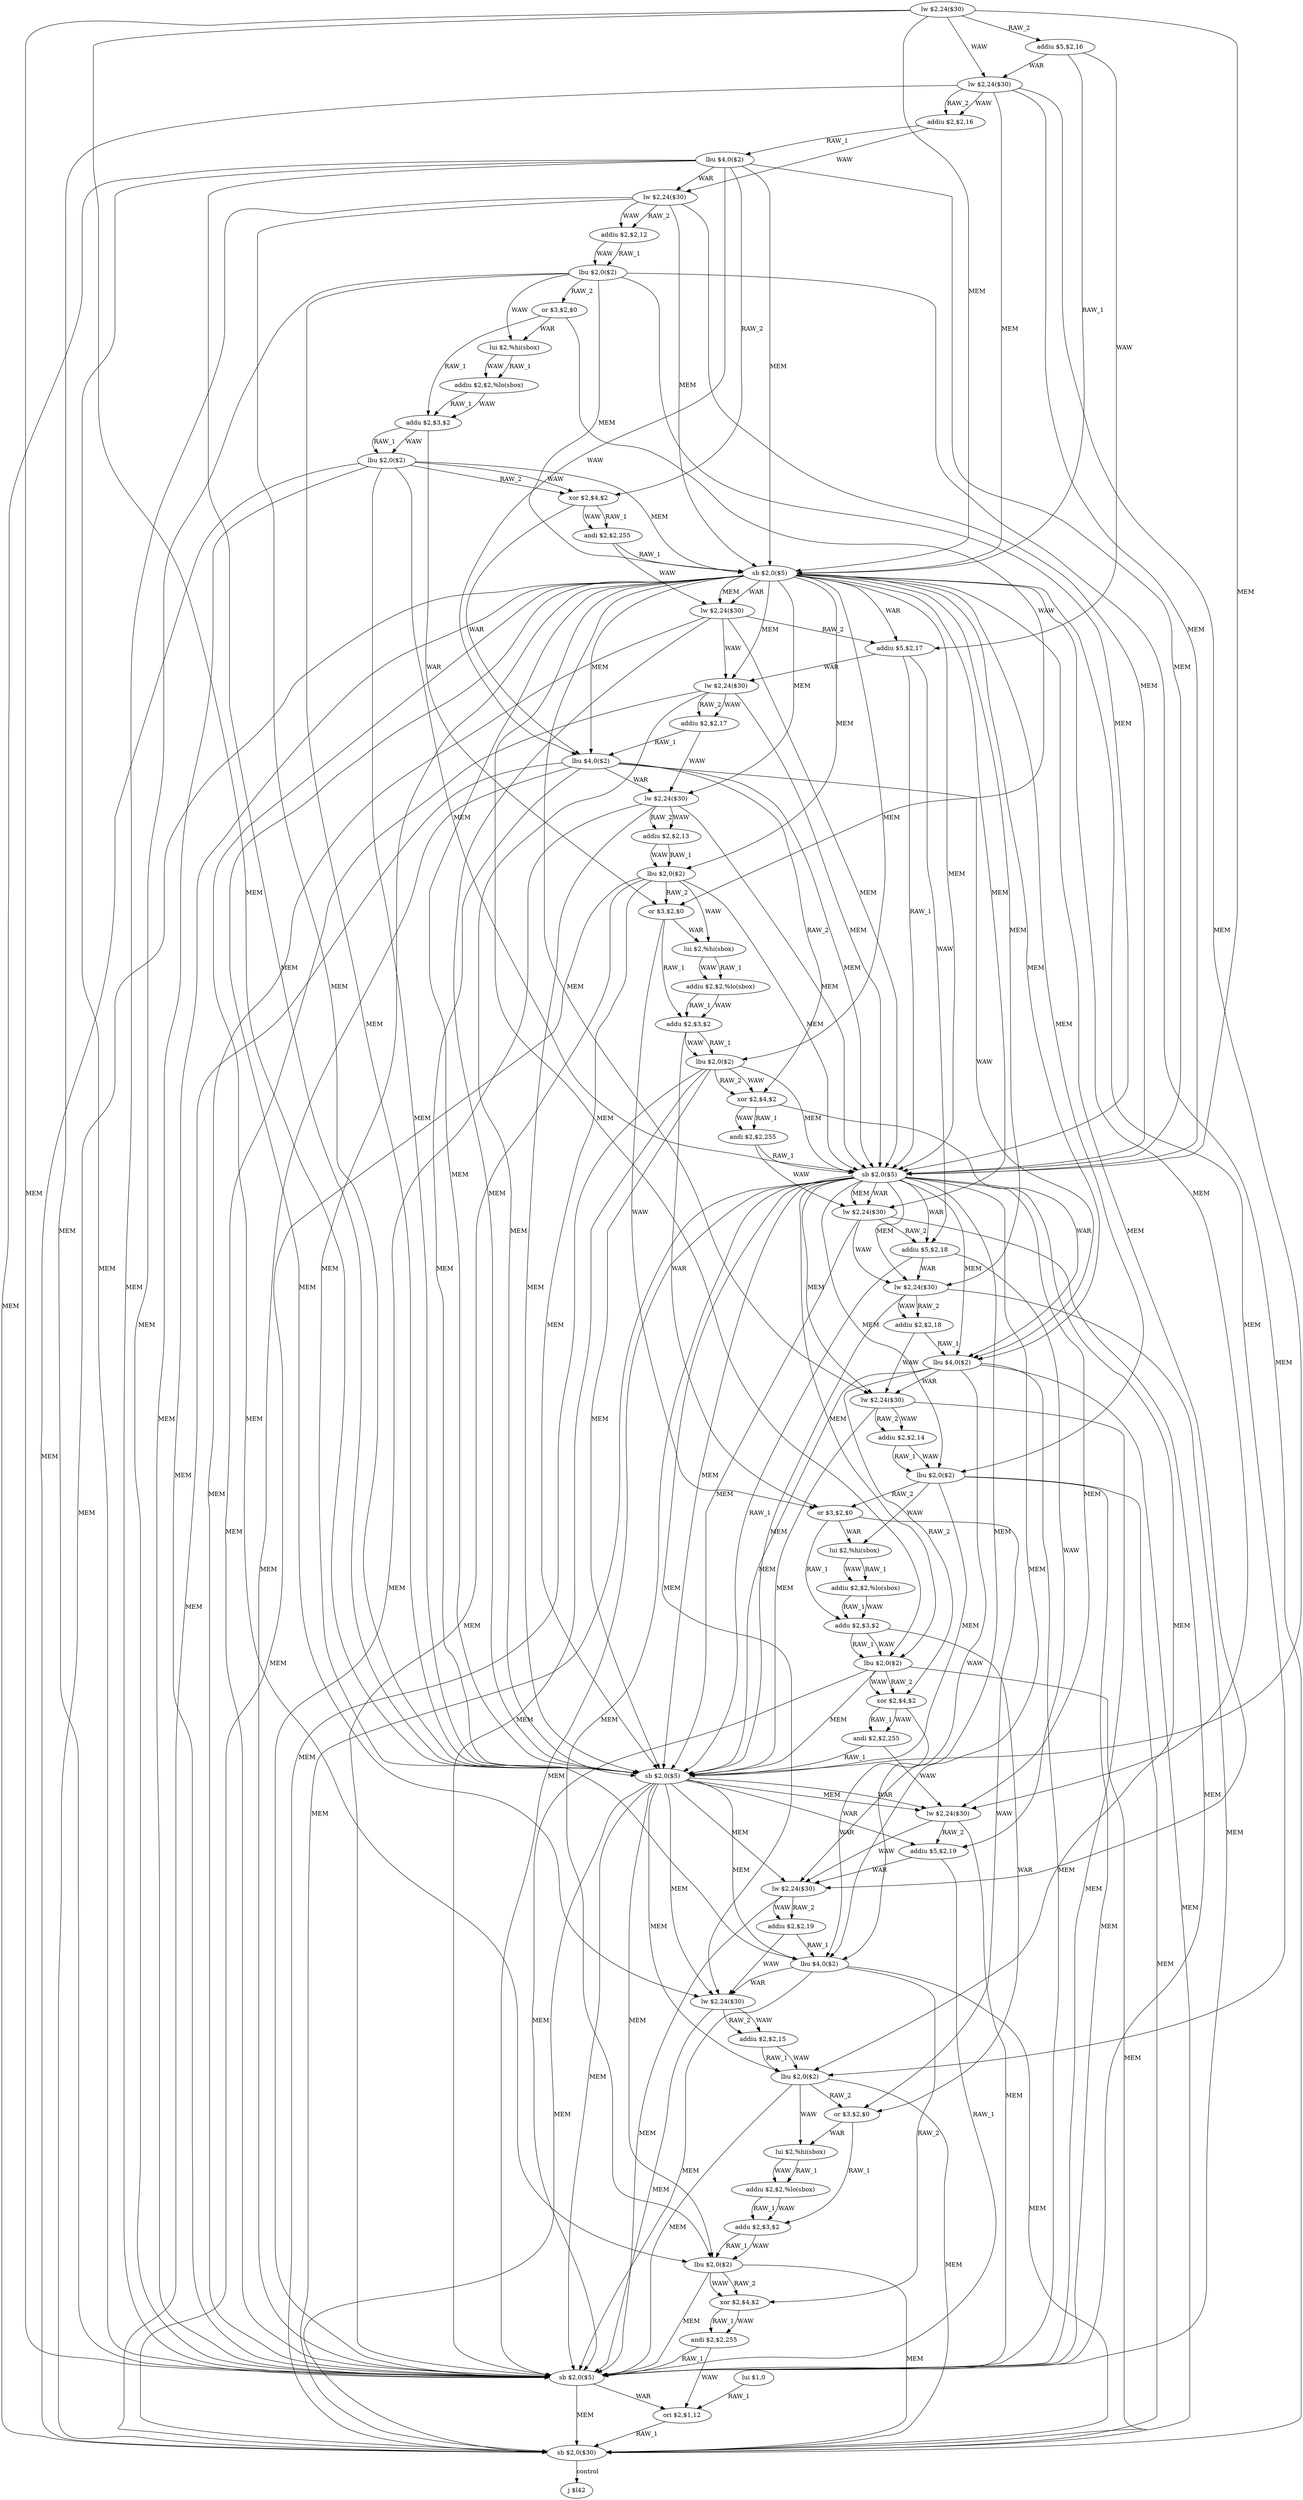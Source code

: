 digraph G1 {
node [shape = ellipse];
i0 [label = "lw $2,24($30)"] ;
i0 ->  i1 [label= "RAW_2"];
i0 ->  i2 [label= "WAW"];
i0 ->  i15 [label= "MEM"];
i0 ->  i31 [label= "MEM"];
i0 ->  i47 [label= "MEM"];
i0 ->  i63 [label= "MEM"];
i1 [label = "addiu $5,$2,16"] ;
i1 ->  i2 [label= "WAR"];
i1 ->  i15 [label= "RAW_1"];
i1 ->  i17 [label= "WAW"];
i2 [label = "lw $2,24($30)"] ;
i2 ->  i3 [label= "RAW_2"];
i2 ->  i3 [label= "WAW"];
i2 ->  i15 [label= "MEM"];
i2 ->  i31 [label= "MEM"];
i2 ->  i47 [label= "MEM"];
i2 ->  i63 [label= "MEM"];
i3 [label = "addiu $2,$2,16"] ;
i3 ->  i4 [label= "RAW_1"];
i3 ->  i5 [label= "WAW"];
i4 [label = "lbu $4,0($2)"] ;
i4 ->  i5 [label= "WAR"];
i4 ->  i13 [label= "RAW_2"];
i4 ->  i15 [label= "MEM"];
i4 ->  i20 [label= "WAW"];
i4 ->  i31 [label= "MEM"];
i4 ->  i47 [label= "MEM"];
i4 ->  i63 [label= "MEM"];
i4 ->  i66 [label= "MEM"];
i5 [label = "lw $2,24($30)"] ;
i5 ->  i6 [label= "RAW_2"];
i5 ->  i6 [label= "WAW"];
i5 ->  i15 [label= "MEM"];
i5 ->  i31 [label= "MEM"];
i5 ->  i47 [label= "MEM"];
i5 ->  i63 [label= "MEM"];
i6 [label = "addiu $2,$2,12"] ;
i6 ->  i7 [label= "RAW_1"];
i6 ->  i7 [label= "WAW"];
i7 [label = "lbu $2,0($2)"] ;
i7 ->  i8 [label= "RAW_2"];
i7 ->  i9 [label= "WAW"];
i7 ->  i15 [label= "MEM"];
i7 ->  i31 [label= "MEM"];
i7 ->  i47 [label= "MEM"];
i7 ->  i63 [label= "MEM"];
i7 ->  i66 [label= "MEM"];
i8 [label = "or $3,$2,$0"] ;
i8 ->  i9 [label= "WAR"];
i8 ->  i11 [label= "RAW_1"];
i8 ->  i24 [label= "WAW"];
i9 [label = "lui $2,%hi(sbox)"] ;
i9 ->  i10 [label= "RAW_1"];
i9 ->  i10 [label= "WAW"];
i10 [label = "addiu $2,$2,%lo(sbox)"] ;
i10 ->  i11 [label= "RAW_1"];
i10 ->  i11 [label= "WAW"];
i11 [label = "addu $2,$3,$2"] ;
i11 ->  i12 [label= "RAW_1"];
i11 ->  i12 [label= "WAW"];
i11 ->  i24 [label= "WAR"];
i12 [label = "lbu $2,0($2)"] ;
i12 ->  i13 [label= "RAW_2"];
i12 ->  i13 [label= "WAW"];
i12 ->  i15 [label= "MEM"];
i12 ->  i31 [label= "MEM"];
i12 ->  i47 [label= "MEM"];
i12 ->  i63 [label= "MEM"];
i12 ->  i66 [label= "MEM"];
i13 [label = "xor $2,$4,$2"] ;
i13 ->  i14 [label= "RAW_1"];
i13 ->  i14 [label= "WAW"];
i13 ->  i20 [label= "WAR"];
i14 [label = "andi $2,$2,255"] ;
i14 ->  i15 [label= "RAW_1"];
i14 ->  i16 [label= "WAW"];
i15 [label = "sb $2,0($5)"] ;
i15 ->  i16 [label= "WAR"];
i15 ->  i16 [label= "MEM"];
i15 ->  i17 [label= "WAR"];
i15 ->  i18 [label= "MEM"];
i15 ->  i20 [label= "MEM"];
i15 ->  i21 [label= "MEM"];
i15 ->  i23 [label= "MEM"];
i15 ->  i28 [label= "MEM"];
i15 ->  i31 [label= "MEM"];
i15 ->  i32 [label= "MEM"];
i15 ->  i34 [label= "MEM"];
i15 ->  i36 [label= "MEM"];
i15 ->  i37 [label= "MEM"];
i15 ->  i39 [label= "MEM"];
i15 ->  i44 [label= "MEM"];
i15 ->  i47 [label= "MEM"];
i15 ->  i48 [label= "MEM"];
i15 ->  i50 [label= "MEM"];
i15 ->  i52 [label= "MEM"];
i15 ->  i53 [label= "MEM"];
i15 ->  i55 [label= "MEM"];
i15 ->  i60 [label= "MEM"];
i15 ->  i63 [label= "MEM"];
i15 ->  i66 [label= "MEM"];
i16 [label = "lw $2,24($30)"] ;
i16 ->  i17 [label= "RAW_2"];
i16 ->  i18 [label= "WAW"];
i16 ->  i31 [label= "MEM"];
i16 ->  i47 [label= "MEM"];
i16 ->  i63 [label= "MEM"];
i17 [label = "addiu $5,$2,17"] ;
i17 ->  i18 [label= "WAR"];
i17 ->  i31 [label= "RAW_1"];
i17 ->  i33 [label= "WAW"];
i18 [label = "lw $2,24($30)"] ;
i18 ->  i19 [label= "RAW_2"];
i18 ->  i19 [label= "WAW"];
i18 ->  i31 [label= "MEM"];
i18 ->  i47 [label= "MEM"];
i18 ->  i63 [label= "MEM"];
i19 [label = "addiu $2,$2,17"] ;
i19 ->  i20 [label= "RAW_1"];
i19 ->  i21 [label= "WAW"];
i20 [label = "lbu $4,0($2)"] ;
i20 ->  i21 [label= "WAR"];
i20 ->  i29 [label= "RAW_2"];
i20 ->  i31 [label= "MEM"];
i20 ->  i36 [label= "WAW"];
i20 ->  i47 [label= "MEM"];
i20 ->  i63 [label= "MEM"];
i20 ->  i66 [label= "MEM"];
i21 [label = "lw $2,24($30)"] ;
i21 ->  i22 [label= "RAW_2"];
i21 ->  i22 [label= "WAW"];
i21 ->  i31 [label= "MEM"];
i21 ->  i47 [label= "MEM"];
i21 ->  i63 [label= "MEM"];
i22 [label = "addiu $2,$2,13"] ;
i22 ->  i23 [label= "RAW_1"];
i22 ->  i23 [label= "WAW"];
i23 [label = "lbu $2,0($2)"] ;
i23 ->  i24 [label= "RAW_2"];
i23 ->  i25 [label= "WAW"];
i23 ->  i31 [label= "MEM"];
i23 ->  i47 [label= "MEM"];
i23 ->  i63 [label= "MEM"];
i23 ->  i66 [label= "MEM"];
i24 [label = "or $3,$2,$0"] ;
i24 ->  i25 [label= "WAR"];
i24 ->  i27 [label= "RAW_1"];
i24 ->  i40 [label= "WAW"];
i25 [label = "lui $2,%hi(sbox)"] ;
i25 ->  i26 [label= "RAW_1"];
i25 ->  i26 [label= "WAW"];
i26 [label = "addiu $2,$2,%lo(sbox)"] ;
i26 ->  i27 [label= "RAW_1"];
i26 ->  i27 [label= "WAW"];
i27 [label = "addu $2,$3,$2"] ;
i27 ->  i28 [label= "RAW_1"];
i27 ->  i28 [label= "WAW"];
i27 ->  i40 [label= "WAR"];
i28 [label = "lbu $2,0($2)"] ;
i28 ->  i29 [label= "RAW_2"];
i28 ->  i29 [label= "WAW"];
i28 ->  i31 [label= "MEM"];
i28 ->  i47 [label= "MEM"];
i28 ->  i63 [label= "MEM"];
i28 ->  i66 [label= "MEM"];
i29 [label = "xor $2,$4,$2"] ;
i29 ->  i30 [label= "RAW_1"];
i29 ->  i30 [label= "WAW"];
i29 ->  i36 [label= "WAR"];
i30 [label = "andi $2,$2,255"] ;
i30 ->  i31 [label= "RAW_1"];
i30 ->  i32 [label= "WAW"];
i31 [label = "sb $2,0($5)"] ;
i31 ->  i32 [label= "WAR"];
i31 ->  i32 [label= "MEM"];
i31 ->  i33 [label= "WAR"];
i31 ->  i34 [label= "MEM"];
i31 ->  i36 [label= "MEM"];
i31 ->  i37 [label= "MEM"];
i31 ->  i39 [label= "MEM"];
i31 ->  i44 [label= "MEM"];
i31 ->  i47 [label= "MEM"];
i31 ->  i48 [label= "MEM"];
i31 ->  i50 [label= "MEM"];
i31 ->  i52 [label= "MEM"];
i31 ->  i53 [label= "MEM"];
i31 ->  i55 [label= "MEM"];
i31 ->  i60 [label= "MEM"];
i31 ->  i63 [label= "MEM"];
i31 ->  i66 [label= "MEM"];
i32 [label = "lw $2,24($30)"] ;
i32 ->  i33 [label= "RAW_2"];
i32 ->  i34 [label= "WAW"];
i32 ->  i47 [label= "MEM"];
i32 ->  i63 [label= "MEM"];
i33 [label = "addiu $5,$2,18"] ;
i33 ->  i34 [label= "WAR"];
i33 ->  i47 [label= "RAW_1"];
i33 ->  i49 [label= "WAW"];
i34 [label = "lw $2,24($30)"] ;
i34 ->  i35 [label= "RAW_2"];
i34 ->  i35 [label= "WAW"];
i34 ->  i47 [label= "MEM"];
i34 ->  i63 [label= "MEM"];
i35 [label = "addiu $2,$2,18"] ;
i35 ->  i36 [label= "RAW_1"];
i35 ->  i37 [label= "WAW"];
i36 [label = "lbu $4,0($2)"] ;
i36 ->  i37 [label= "WAR"];
i36 ->  i45 [label= "RAW_2"];
i36 ->  i47 [label= "MEM"];
i36 ->  i52 [label= "WAW"];
i36 ->  i63 [label= "MEM"];
i36 ->  i66 [label= "MEM"];
i37 [label = "lw $2,24($30)"] ;
i37 ->  i38 [label= "RAW_2"];
i37 ->  i38 [label= "WAW"];
i37 ->  i47 [label= "MEM"];
i37 ->  i63 [label= "MEM"];
i38 [label = "addiu $2,$2,14"] ;
i38 ->  i39 [label= "RAW_1"];
i38 ->  i39 [label= "WAW"];
i39 [label = "lbu $2,0($2)"] ;
i39 ->  i40 [label= "RAW_2"];
i39 ->  i41 [label= "WAW"];
i39 ->  i47 [label= "MEM"];
i39 ->  i63 [label= "MEM"];
i39 ->  i66 [label= "MEM"];
i40 [label = "or $3,$2,$0"] ;
i40 ->  i41 [label= "WAR"];
i40 ->  i43 [label= "RAW_1"];
i40 ->  i56 [label= "WAW"];
i41 [label = "lui $2,%hi(sbox)"] ;
i41 ->  i42 [label= "RAW_1"];
i41 ->  i42 [label= "WAW"];
i42 [label = "addiu $2,$2,%lo(sbox)"] ;
i42 ->  i43 [label= "RAW_1"];
i42 ->  i43 [label= "WAW"];
i43 [label = "addu $2,$3,$2"] ;
i43 ->  i44 [label= "RAW_1"];
i43 ->  i44 [label= "WAW"];
i43 ->  i56 [label= "WAR"];
i44 [label = "lbu $2,0($2)"] ;
i44 ->  i45 [label= "RAW_2"];
i44 ->  i45 [label= "WAW"];
i44 ->  i47 [label= "MEM"];
i44 ->  i63 [label= "MEM"];
i44 ->  i66 [label= "MEM"];
i45 [label = "xor $2,$4,$2"] ;
i45 ->  i46 [label= "RAW_1"];
i45 ->  i46 [label= "WAW"];
i45 ->  i52 [label= "WAR"];
i46 [label = "andi $2,$2,255"] ;
i46 ->  i47 [label= "RAW_1"];
i46 ->  i48 [label= "WAW"];
i47 [label = "sb $2,0($5)"] ;
i47 ->  i48 [label= "WAR"];
i47 ->  i48 [label= "MEM"];
i47 ->  i49 [label= "WAR"];
i47 ->  i50 [label= "MEM"];
i47 ->  i52 [label= "MEM"];
i47 ->  i53 [label= "MEM"];
i47 ->  i55 [label= "MEM"];
i47 ->  i60 [label= "MEM"];
i47 ->  i63 [label= "MEM"];
i47 ->  i66 [label= "MEM"];
i48 [label = "lw $2,24($30)"] ;
i48 ->  i49 [label= "RAW_2"];
i48 ->  i50 [label= "WAW"];
i48 ->  i63 [label= "MEM"];
i49 [label = "addiu $5,$2,19"] ;
i49 ->  i50 [label= "WAR"];
i49 ->  i63 [label= "RAW_1"];
i50 [label = "lw $2,24($30)"] ;
i50 ->  i51 [label= "RAW_2"];
i50 ->  i51 [label= "WAW"];
i50 ->  i63 [label= "MEM"];
i51 [label = "addiu $2,$2,19"] ;
i51 ->  i52 [label= "RAW_1"];
i51 ->  i53 [label= "WAW"];
i52 [label = "lbu $4,0($2)"] ;
i52 ->  i53 [label= "WAR"];
i52 ->  i61 [label= "RAW_2"];
i52 ->  i63 [label= "MEM"];
i52 ->  i66 [label= "MEM"];
i53 [label = "lw $2,24($30)"] ;
i53 ->  i54 [label= "RAW_2"];
i53 ->  i54 [label= "WAW"];
i53 ->  i63 [label= "MEM"];
i54 [label = "addiu $2,$2,15"] ;
i54 ->  i55 [label= "RAW_1"];
i54 ->  i55 [label= "WAW"];
i55 [label = "lbu $2,0($2)"] ;
i55 ->  i56 [label= "RAW_2"];
i55 ->  i57 [label= "WAW"];
i55 ->  i63 [label= "MEM"];
i55 ->  i66 [label= "MEM"];
i56 [label = "or $3,$2,$0"] ;
i56 ->  i57 [label= "WAR"];
i56 ->  i59 [label= "RAW_1"];
i57 [label = "lui $2,%hi(sbox)"] ;
i57 ->  i58 [label= "RAW_1"];
i57 ->  i58 [label= "WAW"];
i58 [label = "addiu $2,$2,%lo(sbox)"] ;
i58 ->  i59 [label= "RAW_1"];
i58 ->  i59 [label= "WAW"];
i59 [label = "addu $2,$3,$2"] ;
i59 ->  i60 [label= "RAW_1"];
i59 ->  i60 [label= "WAW"];
i60 [label = "lbu $2,0($2)"] ;
i60 ->  i61 [label= "RAW_2"];
i60 ->  i61 [label= "WAW"];
i60 ->  i63 [label= "MEM"];
i60 ->  i66 [label= "MEM"];
i61 [label = "xor $2,$4,$2"] ;
i61 ->  i62 [label= "RAW_1"];
i61 ->  i62 [label= "WAW"];
i62 [label = "andi $2,$2,255"] ;
i62 ->  i63 [label= "RAW_1"];
i62 ->  i65 [label= "WAW"];
i63 [label = "sb $2,0($5)"] ;
i63 ->  i65 [label= "WAR"];
i63 ->  i66 [label= "MEM"];
i65 [label = "ori $2,$1,12"] ;
i65 ->  i66 [label= "RAW_1"];
i66 [label = "sb $2,0($30)"] ;
i66 ->  i67 [label= "control"];
i67 [label = "j $l42"] ;
i64 [label = "lui $1,0"] ;
i64 ->  i65 [label= "RAW_1"];
}
